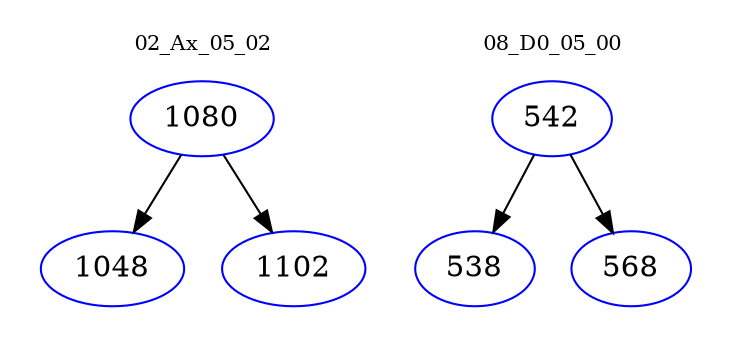 digraph{
subgraph cluster_0 {
color = white
label = "02_Ax_05_02";
fontsize=10;
T0_1080 [label="1080", color="blue"]
T0_1080 -> T0_1048 [color="black"]
T0_1048 [label="1048", color="blue"]
T0_1080 -> T0_1102 [color="black"]
T0_1102 [label="1102", color="blue"]
}
subgraph cluster_1 {
color = white
label = "08_D0_05_00";
fontsize=10;
T1_542 [label="542", color="blue"]
T1_542 -> T1_538 [color="black"]
T1_538 [label="538", color="blue"]
T1_542 -> T1_568 [color="black"]
T1_568 [label="568", color="blue"]
}
}
